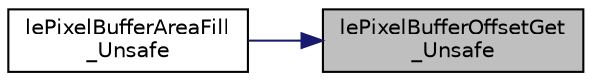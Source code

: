 digraph "lePixelBufferOffsetGet_Unsafe"
{
 // LATEX_PDF_SIZE
  edge [fontname="Helvetica",fontsize="10",labelfontname="Helvetica",labelfontsize="10"];
  node [fontname="Helvetica",fontsize="10",shape=record];
  rankdir="RL";
  Node1 [label="lePixelBufferOffsetGet\l_Unsafe",height=0.2,width=0.4,color="black", fillcolor="grey75", style="filled", fontcolor="black",tooltip="Get buffer at point."];
  Node1 -> Node2 [dir="back",color="midnightblue",fontsize="10",style="solid",fontname="Helvetica"];
  Node2 [label="lePixelBufferAreaFill\l_Unsafe",height=0.2,width=0.4,color="black", fillcolor="white", style="filled",URL="$legato__pixelbuffer_8h.html#aaff69dcee69706cd40f85e6010986036",tooltip="Area fill no checking."];
}
